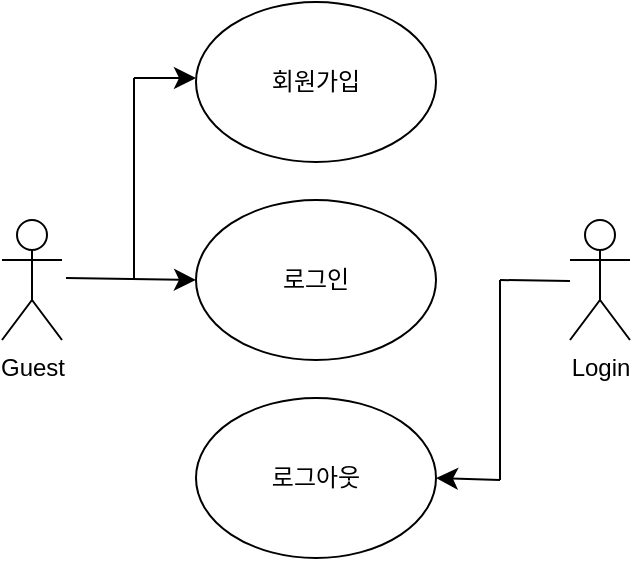 <mxfile version="28.0.7">
  <diagram name="페이지-1" id="iaPglFLunbU9z0b2Pu0Y">
    <mxGraphModel dx="374" dy="909" grid="0" gridSize="10" guides="1" tooltips="1" connect="1" arrows="1" fold="1" page="0" pageScale="1" pageWidth="827" pageHeight="709" math="0" shadow="0">
      <root>
        <mxCell id="0" />
        <mxCell id="1" parent="0" />
        <mxCell id="FK6qkUPOMpVCX3cmYUep-14" value="Guest" style="shape=umlActor;verticalLabelPosition=bottom;verticalAlign=top;html=1;outlineConnect=0;" vertex="1" parent="1">
          <mxGeometry x="30" y="-213" width="30" height="60" as="geometry" />
        </mxCell>
        <mxCell id="FK6qkUPOMpVCX3cmYUep-15" value="로그인" style="ellipse;whiteSpace=wrap;html=1;" vertex="1" parent="1">
          <mxGeometry x="127" y="-223" width="120" height="80" as="geometry" />
        </mxCell>
        <mxCell id="FK6qkUPOMpVCX3cmYUep-16" value="회원가입" style="ellipse;whiteSpace=wrap;html=1;" vertex="1" parent="1">
          <mxGeometry x="127" y="-322" width="120" height="80" as="geometry" />
        </mxCell>
        <mxCell id="FK6qkUPOMpVCX3cmYUep-17" value="로그아웃" style="ellipse;whiteSpace=wrap;html=1;" vertex="1" parent="1">
          <mxGeometry x="127" y="-124" width="120" height="80" as="geometry" />
        </mxCell>
        <mxCell id="FK6qkUPOMpVCX3cmYUep-18" value="Login" style="shape=umlActor;verticalLabelPosition=bottom;verticalAlign=top;html=1;outlineConnect=0;" vertex="1" parent="1">
          <mxGeometry x="314" y="-213" width="30" height="60" as="geometry" />
        </mxCell>
        <mxCell id="FK6qkUPOMpVCX3cmYUep-23" value="" style="endArrow=none;html=1;rounded=0;fontSize=12;startSize=8;endSize=8;curved=1;" edge="1" parent="1">
          <mxGeometry width="50" height="50" relative="1" as="geometry">
            <mxPoint x="96" y="-183" as="sourcePoint" />
            <mxPoint x="96" y="-284" as="targetPoint" />
          </mxGeometry>
        </mxCell>
        <mxCell id="FK6qkUPOMpVCX3cmYUep-24" value="" style="endArrow=classic;html=1;rounded=0;fontSize=12;startSize=8;endSize=8;curved=1;entryX=0;entryY=0.5;entryDx=0;entryDy=0;" edge="1" parent="1" target="FK6qkUPOMpVCX3cmYUep-15">
          <mxGeometry width="50" height="50" relative="1" as="geometry">
            <mxPoint x="62" y="-184" as="sourcePoint" />
            <mxPoint x="265.425" y="-182.498" as="targetPoint" />
          </mxGeometry>
        </mxCell>
        <mxCell id="FK6qkUPOMpVCX3cmYUep-25" value="" style="endArrow=classic;html=1;rounded=0;fontSize=12;startSize=8;endSize=8;curved=1;entryX=0;entryY=0.5;entryDx=0;entryDy=0;" edge="1" parent="1">
          <mxGeometry width="50" height="50" relative="1" as="geometry">
            <mxPoint x="96" y="-284" as="sourcePoint" />
            <mxPoint x="127" y="-284" as="targetPoint" />
          </mxGeometry>
        </mxCell>
        <mxCell id="FK6qkUPOMpVCX3cmYUep-26" value="" style="endArrow=none;html=1;rounded=0;fontSize=12;startSize=8;endSize=8;curved=1;" edge="1" parent="1">
          <mxGeometry width="50" height="50" relative="1" as="geometry">
            <mxPoint x="279" y="-183" as="sourcePoint" />
            <mxPoint x="314" y="-182.5" as="targetPoint" />
          </mxGeometry>
        </mxCell>
        <mxCell id="FK6qkUPOMpVCX3cmYUep-27" value="" style="endArrow=none;html=1;rounded=0;fontSize=12;startSize=8;endSize=8;curved=1;" edge="1" parent="1">
          <mxGeometry width="50" height="50" relative="1" as="geometry">
            <mxPoint x="279" y="-83" as="sourcePoint" />
            <mxPoint x="279" y="-183" as="targetPoint" />
          </mxGeometry>
        </mxCell>
        <mxCell id="FK6qkUPOMpVCX3cmYUep-28" value="" style="endArrow=classic;html=1;rounded=0;fontSize=12;startSize=8;endSize=8;curved=1;entryX=1;entryY=0.5;entryDx=0;entryDy=0;" edge="1" parent="1" target="FK6qkUPOMpVCX3cmYUep-17">
          <mxGeometry width="50" height="50" relative="1" as="geometry">
            <mxPoint x="279" y="-83" as="sourcePoint" />
            <mxPoint x="248" y="-82" as="targetPoint" />
          </mxGeometry>
        </mxCell>
      </root>
    </mxGraphModel>
  </diagram>
</mxfile>
